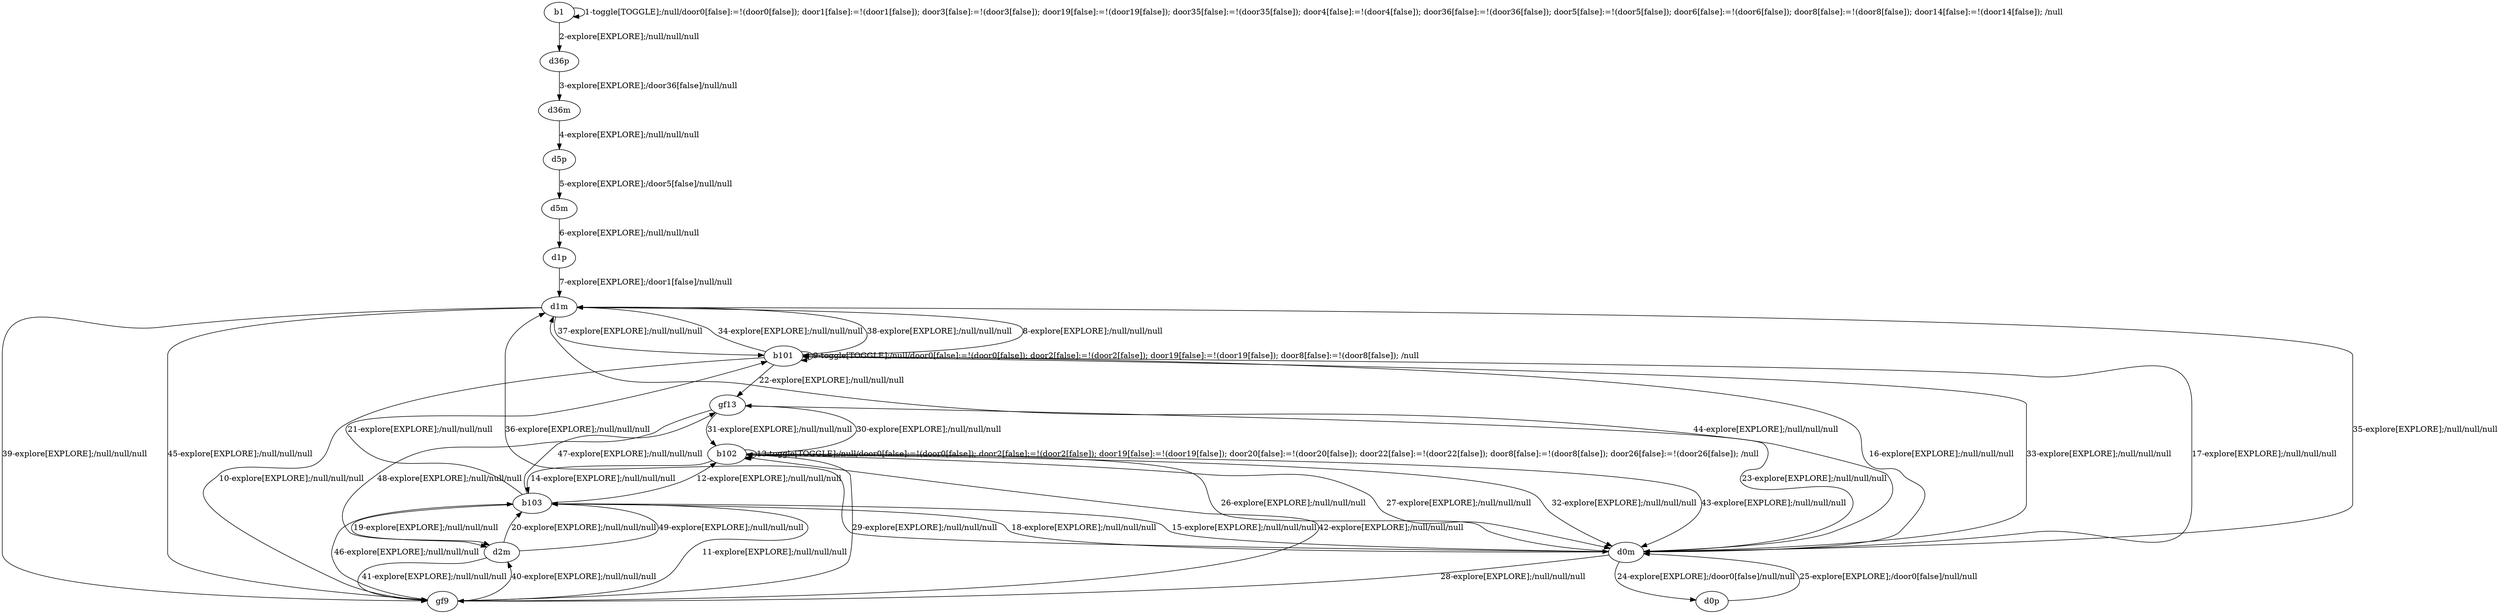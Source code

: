 # Total number of goals covered by this test: 1
# gf13 --> d2m

digraph g {
"b1" -> "b1" [label = "1-toggle[TOGGLE];/null/door0[false]:=!(door0[false]); door1[false]:=!(door1[false]); door3[false]:=!(door3[false]); door19[false]:=!(door19[false]); door35[false]:=!(door35[false]); door4[false]:=!(door4[false]); door36[false]:=!(door36[false]); door5[false]:=!(door5[false]); door6[false]:=!(door6[false]); door8[false]:=!(door8[false]); door14[false]:=!(door14[false]); /null"];
"b1" -> "d36p" [label = "2-explore[EXPLORE];/null/null/null"];
"d36p" -> "d36m" [label = "3-explore[EXPLORE];/door36[false]/null/null"];
"d36m" -> "d5p" [label = "4-explore[EXPLORE];/null/null/null"];
"d5p" -> "d5m" [label = "5-explore[EXPLORE];/door5[false]/null/null"];
"d5m" -> "d1p" [label = "6-explore[EXPLORE];/null/null/null"];
"d1p" -> "d1m" [label = "7-explore[EXPLORE];/door1[false]/null/null"];
"d1m" -> "b101" [label = "8-explore[EXPLORE];/null/null/null"];
"b101" -> "b101" [label = "9-toggle[TOGGLE];/null/door0[false]:=!(door0[false]); door2[false]:=!(door2[false]); door19[false]:=!(door19[false]); door8[false]:=!(door8[false]); /null"];
"b101" -> "gf9" [label = "10-explore[EXPLORE];/null/null/null"];
"gf9" -> "b103" [label = "11-explore[EXPLORE];/null/null/null"];
"b103" -> "b102" [label = "12-explore[EXPLORE];/null/null/null"];
"b102" -> "b102" [label = "13-toggle[TOGGLE];/null/door0[false]:=!(door0[false]); door2[false]:=!(door2[false]); door19[false]:=!(door19[false]); door20[false]:=!(door20[false]); door22[false]:=!(door22[false]); door8[false]:=!(door8[false]); door26[false]:=!(door26[false]); /null"];
"b102" -> "b103" [label = "14-explore[EXPLORE];/null/null/null"];
"b103" -> "d0m" [label = "15-explore[EXPLORE];/null/null/null"];
"d0m" -> "b101" [label = "16-explore[EXPLORE];/null/null/null"];
"b101" -> "d0m" [label = "17-explore[EXPLORE];/null/null/null"];
"d0m" -> "b103" [label = "18-explore[EXPLORE];/null/null/null"];
"b103" -> "d2m" [label = "19-explore[EXPLORE];/null/null/null"];
"d2m" -> "b103" [label = "20-explore[EXPLORE];/null/null/null"];
"b103" -> "b101" [label = "21-explore[EXPLORE];/null/null/null"];
"b101" -> "gf13" [label = "22-explore[EXPLORE];/null/null/null"];
"gf13" -> "d0m" [label = "23-explore[EXPLORE];/null/null/null"];
"d0m" -> "d0p" [label = "24-explore[EXPLORE];/door0[false]/null/null"];
"d0p" -> "d0m" [label = "25-explore[EXPLORE];/door0[false]/null/null"];
"d0m" -> "b102" [label = "26-explore[EXPLORE];/null/null/null"];
"b102" -> "d0m" [label = "27-explore[EXPLORE];/null/null/null"];
"d0m" -> "gf9" [label = "28-explore[EXPLORE];/null/null/null"];
"gf9" -> "b102" [label = "29-explore[EXPLORE];/null/null/null"];
"b102" -> "gf13" [label = "30-explore[EXPLORE];/null/null/null"];
"gf13" -> "b102" [label = "31-explore[EXPLORE];/null/null/null"];
"b102" -> "d0m" [label = "32-explore[EXPLORE];/null/null/null"];
"d0m" -> "b101" [label = "33-explore[EXPLORE];/null/null/null"];
"b101" -> "d1m" [label = "34-explore[EXPLORE];/null/null/null"];
"d1m" -> "d0m" [label = "35-explore[EXPLORE];/null/null/null"];
"d0m" -> "d1m" [label = "36-explore[EXPLORE];/null/null/null"];
"d1m" -> "b101" [label = "37-explore[EXPLORE];/null/null/null"];
"b101" -> "d1m" [label = "38-explore[EXPLORE];/null/null/null"];
"d1m" -> "gf9" [label = "39-explore[EXPLORE];/null/null/null"];
"gf9" -> "d2m" [label = "40-explore[EXPLORE];/null/null/null"];
"d2m" -> "gf9" [label = "41-explore[EXPLORE];/null/null/null"];
"gf9" -> "b102" [label = "42-explore[EXPLORE];/null/null/null"];
"b102" -> "d0m" [label = "43-explore[EXPLORE];/null/null/null"];
"d0m" -> "d1m" [label = "44-explore[EXPLORE];/null/null/null"];
"d1m" -> "gf9" [label = "45-explore[EXPLORE];/null/null/null"];
"gf9" -> "b103" [label = "46-explore[EXPLORE];/null/null/null"];
"b103" -> "gf13" [label = "47-explore[EXPLORE];/null/null/null"];
"gf13" -> "d2m" [label = "48-explore[EXPLORE];/null/null/null"];
"d2m" -> "b103" [label = "49-explore[EXPLORE];/null/null/null"];
}